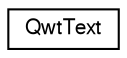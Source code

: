 digraph G
{
  edge [fontname="FreeSans",fontsize="10",labelfontname="FreeSans",labelfontsize="10"];
  node [fontname="FreeSans",fontsize="10",shape=record];
  rankdir="LR";
  Node1 [label="QwtText",height=0.2,width=0.4,color="black", fillcolor="white", style="filled",URL="$class_qwt_text.html",tooltip="A class representing a text."];
}
